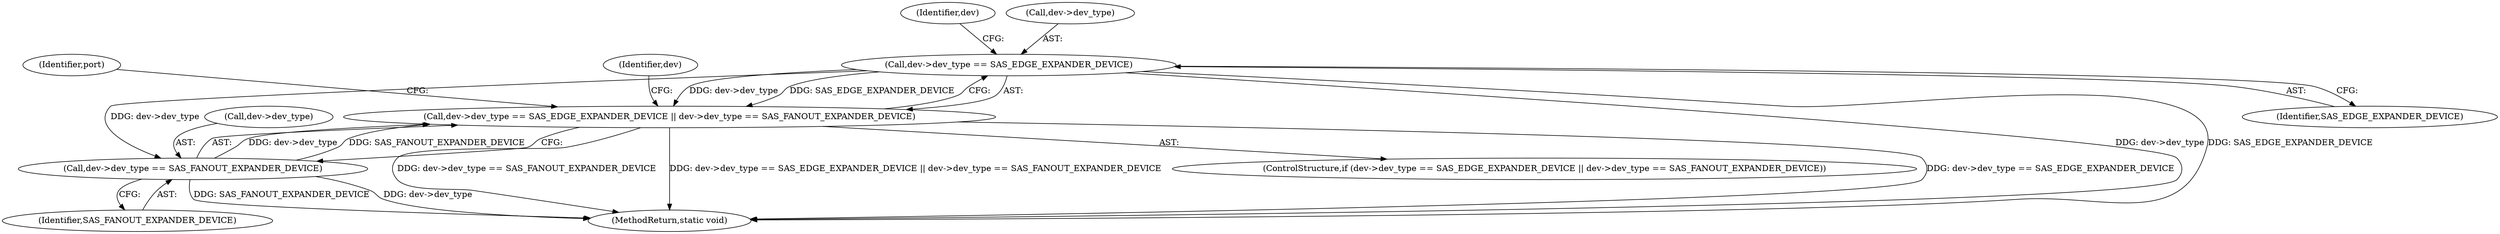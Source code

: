digraph "0_linux_0558f33c06bb910e2879e355192227a8e8f0219d_11@pointer" {
"1000167" [label="(Call,dev->dev_type == SAS_EDGE_EXPANDER_DEVICE)"];
"1000166" [label="(Call,dev->dev_type == SAS_EDGE_EXPANDER_DEVICE || dev->dev_type == SAS_FANOUT_EXPANDER_DEVICE)"];
"1000172" [label="(Call,dev->dev_type == SAS_FANOUT_EXPANDER_DEVICE)"];
"1000173" [label="(Call,dev->dev_type)"];
"1000218" [label="(Identifier,port)"];
"1000220" [label="(MethodReturn,static void)"];
"1000172" [label="(Call,dev->dev_type == SAS_FANOUT_EXPANDER_DEVICE)"];
"1000174" [label="(Identifier,dev)"];
"1000176" [label="(Identifier,SAS_FANOUT_EXPANDER_DEVICE)"];
"1000168" [label="(Call,dev->dev_type)"];
"1000166" [label="(Call,dev->dev_type == SAS_EDGE_EXPANDER_DEVICE || dev->dev_type == SAS_FANOUT_EXPANDER_DEVICE)"];
"1000167" [label="(Call,dev->dev_type == SAS_EDGE_EXPANDER_DEVICE)"];
"1000181" [label="(Identifier,dev)"];
"1000165" [label="(ControlStructure,if (dev->dev_type == SAS_EDGE_EXPANDER_DEVICE || dev->dev_type == SAS_FANOUT_EXPANDER_DEVICE))"];
"1000171" [label="(Identifier,SAS_EDGE_EXPANDER_DEVICE)"];
"1000167" -> "1000166"  [label="AST: "];
"1000167" -> "1000171"  [label="CFG: "];
"1000168" -> "1000167"  [label="AST: "];
"1000171" -> "1000167"  [label="AST: "];
"1000174" -> "1000167"  [label="CFG: "];
"1000166" -> "1000167"  [label="CFG: "];
"1000167" -> "1000220"  [label="DDG: dev->dev_type"];
"1000167" -> "1000220"  [label="DDG: SAS_EDGE_EXPANDER_DEVICE"];
"1000167" -> "1000166"  [label="DDG: dev->dev_type"];
"1000167" -> "1000166"  [label="DDG: SAS_EDGE_EXPANDER_DEVICE"];
"1000167" -> "1000172"  [label="DDG: dev->dev_type"];
"1000166" -> "1000165"  [label="AST: "];
"1000166" -> "1000172"  [label="CFG: "];
"1000172" -> "1000166"  [label="AST: "];
"1000181" -> "1000166"  [label="CFG: "];
"1000218" -> "1000166"  [label="CFG: "];
"1000166" -> "1000220"  [label="DDG: dev->dev_type == SAS_FANOUT_EXPANDER_DEVICE"];
"1000166" -> "1000220"  [label="DDG: dev->dev_type == SAS_EDGE_EXPANDER_DEVICE || dev->dev_type == SAS_FANOUT_EXPANDER_DEVICE"];
"1000166" -> "1000220"  [label="DDG: dev->dev_type == SAS_EDGE_EXPANDER_DEVICE"];
"1000172" -> "1000166"  [label="DDG: dev->dev_type"];
"1000172" -> "1000166"  [label="DDG: SAS_FANOUT_EXPANDER_DEVICE"];
"1000172" -> "1000176"  [label="CFG: "];
"1000173" -> "1000172"  [label="AST: "];
"1000176" -> "1000172"  [label="AST: "];
"1000172" -> "1000220"  [label="DDG: SAS_FANOUT_EXPANDER_DEVICE"];
"1000172" -> "1000220"  [label="DDG: dev->dev_type"];
}
